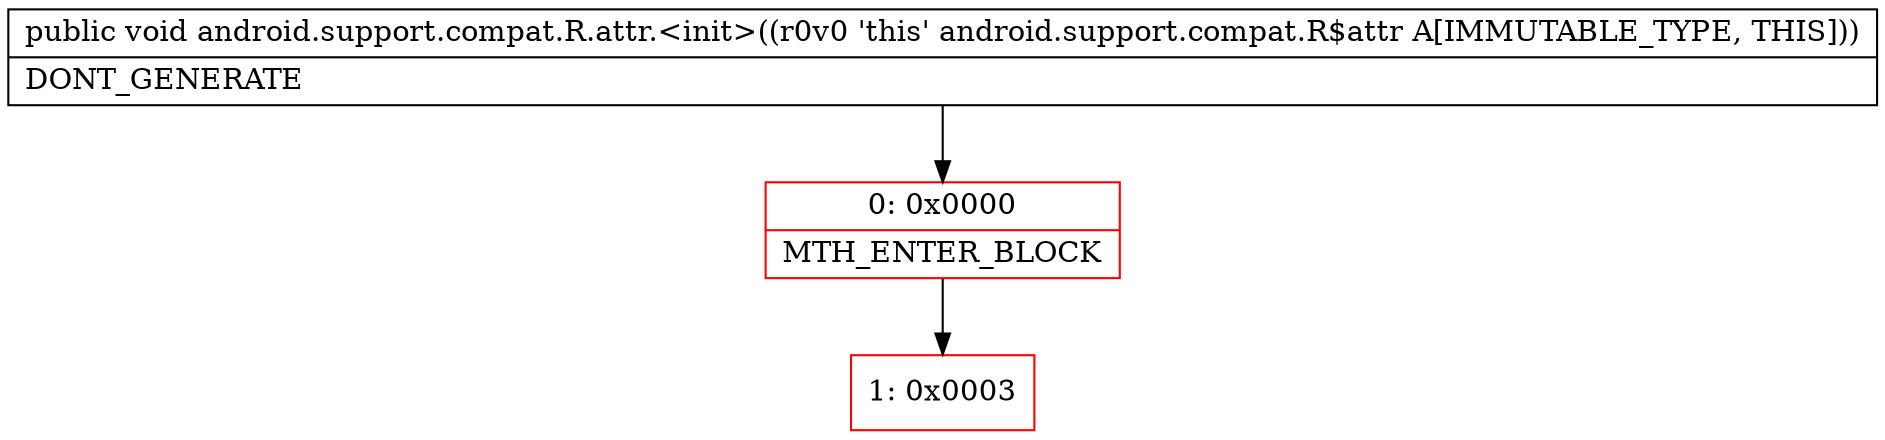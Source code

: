 digraph "CFG forandroid.support.compat.R.attr.\<init\>()V" {
subgraph cluster_Region_965100674 {
label = "R(0)";
node [shape=record,color=blue];
}
Node_0 [shape=record,color=red,label="{0\:\ 0x0000|MTH_ENTER_BLOCK\l}"];
Node_1 [shape=record,color=red,label="{1\:\ 0x0003}"];
MethodNode[shape=record,label="{public void android.support.compat.R.attr.\<init\>((r0v0 'this' android.support.compat.R$attr A[IMMUTABLE_TYPE, THIS]))  | DONT_GENERATE\l}"];
MethodNode -> Node_0;
Node_0 -> Node_1;
}

